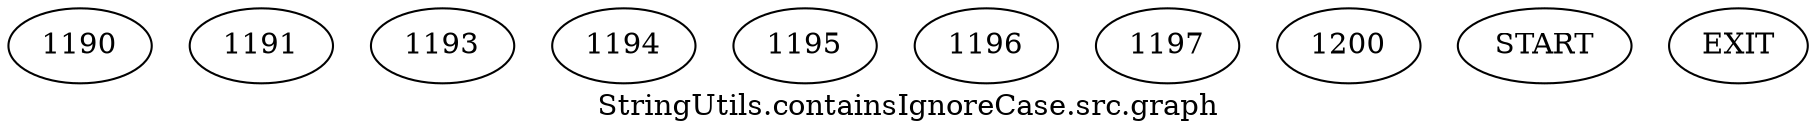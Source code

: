 /* --------------------------------------------------- */
/* Generated by Dr. Garbage Control Flow Graph Factory */
/* http://www.drgarbage.com                            */
/* Version: 4.5.0.201508311741                         */
/* Retrieved on: 2020-01-06 15:49:20.685               */
/* --------------------------------------------------- */
digraph "StringUtils.containsIgnoreCase.src.graph" {
 graph [label="StringUtils.containsIgnoreCase.src.graph"];
 2 [label="1190" ]
 3 [label="1191" ]
 4 [label="1193" ]
 5 [label="1194" ]
 6 [label="1195" ]
 7 [label="1196" ]
 8 [label="1197" ]
 9 [label="1200" ]
 10 [label="START" ]
 11 [label="EXIT" ]
 10  2
 2  3
 2  4
 4  5
 5  6
 7  6
 6  7
 7  8
 6  9
 3  11
 8  11
 9  11
}
